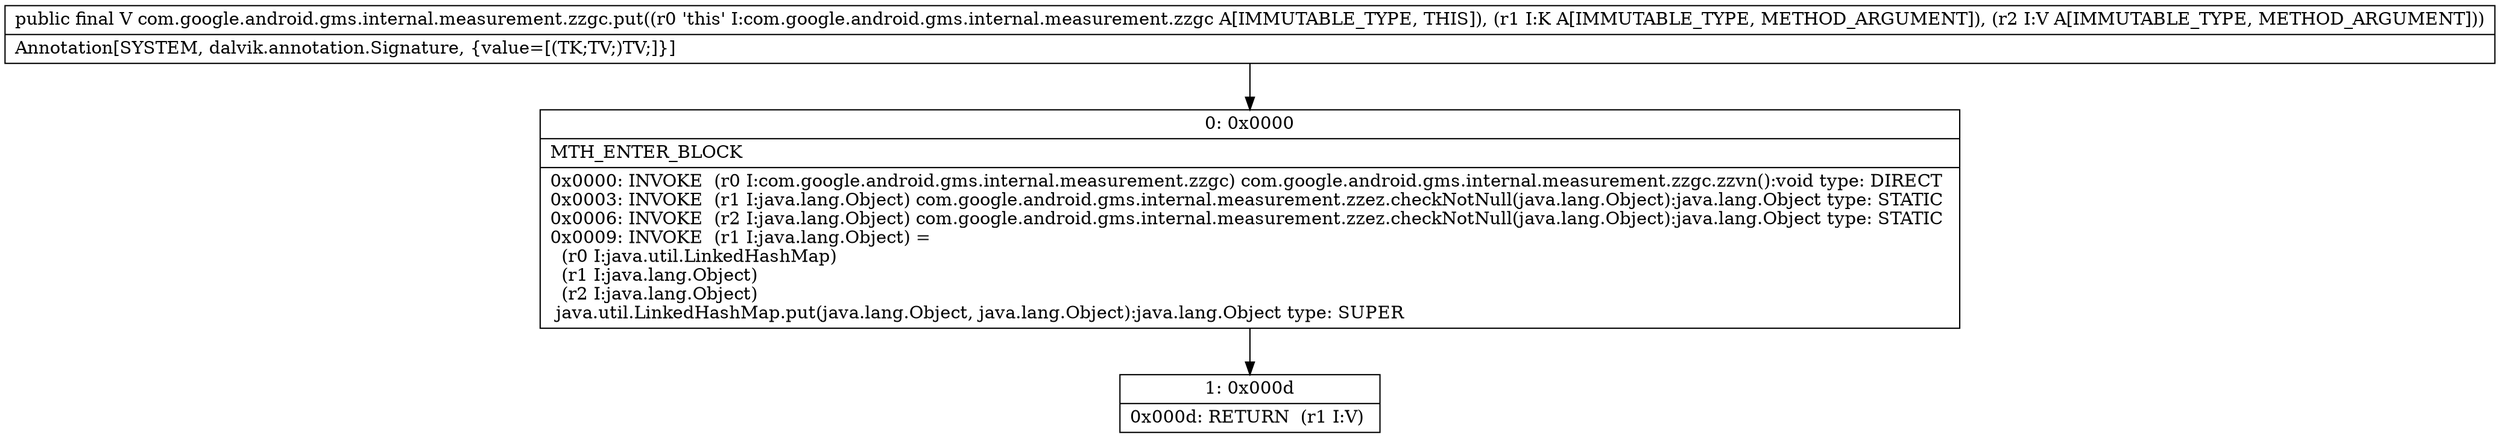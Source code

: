 digraph "CFG forcom.google.android.gms.internal.measurement.zzgc.put(Ljava\/lang\/Object;Ljava\/lang\/Object;)Ljava\/lang\/Object;" {
Node_0 [shape=record,label="{0\:\ 0x0000|MTH_ENTER_BLOCK\l|0x0000: INVOKE  (r0 I:com.google.android.gms.internal.measurement.zzgc) com.google.android.gms.internal.measurement.zzgc.zzvn():void type: DIRECT \l0x0003: INVOKE  (r1 I:java.lang.Object) com.google.android.gms.internal.measurement.zzez.checkNotNull(java.lang.Object):java.lang.Object type: STATIC \l0x0006: INVOKE  (r2 I:java.lang.Object) com.google.android.gms.internal.measurement.zzez.checkNotNull(java.lang.Object):java.lang.Object type: STATIC \l0x0009: INVOKE  (r1 I:java.lang.Object) = \l  (r0 I:java.util.LinkedHashMap)\l  (r1 I:java.lang.Object)\l  (r2 I:java.lang.Object)\l java.util.LinkedHashMap.put(java.lang.Object, java.lang.Object):java.lang.Object type: SUPER \l}"];
Node_1 [shape=record,label="{1\:\ 0x000d|0x000d: RETURN  (r1 I:V) \l}"];
MethodNode[shape=record,label="{public final V com.google.android.gms.internal.measurement.zzgc.put((r0 'this' I:com.google.android.gms.internal.measurement.zzgc A[IMMUTABLE_TYPE, THIS]), (r1 I:K A[IMMUTABLE_TYPE, METHOD_ARGUMENT]), (r2 I:V A[IMMUTABLE_TYPE, METHOD_ARGUMENT]))  | Annotation[SYSTEM, dalvik.annotation.Signature, \{value=[(TK;TV;)TV;]\}]\l}"];
MethodNode -> Node_0;
Node_0 -> Node_1;
}

